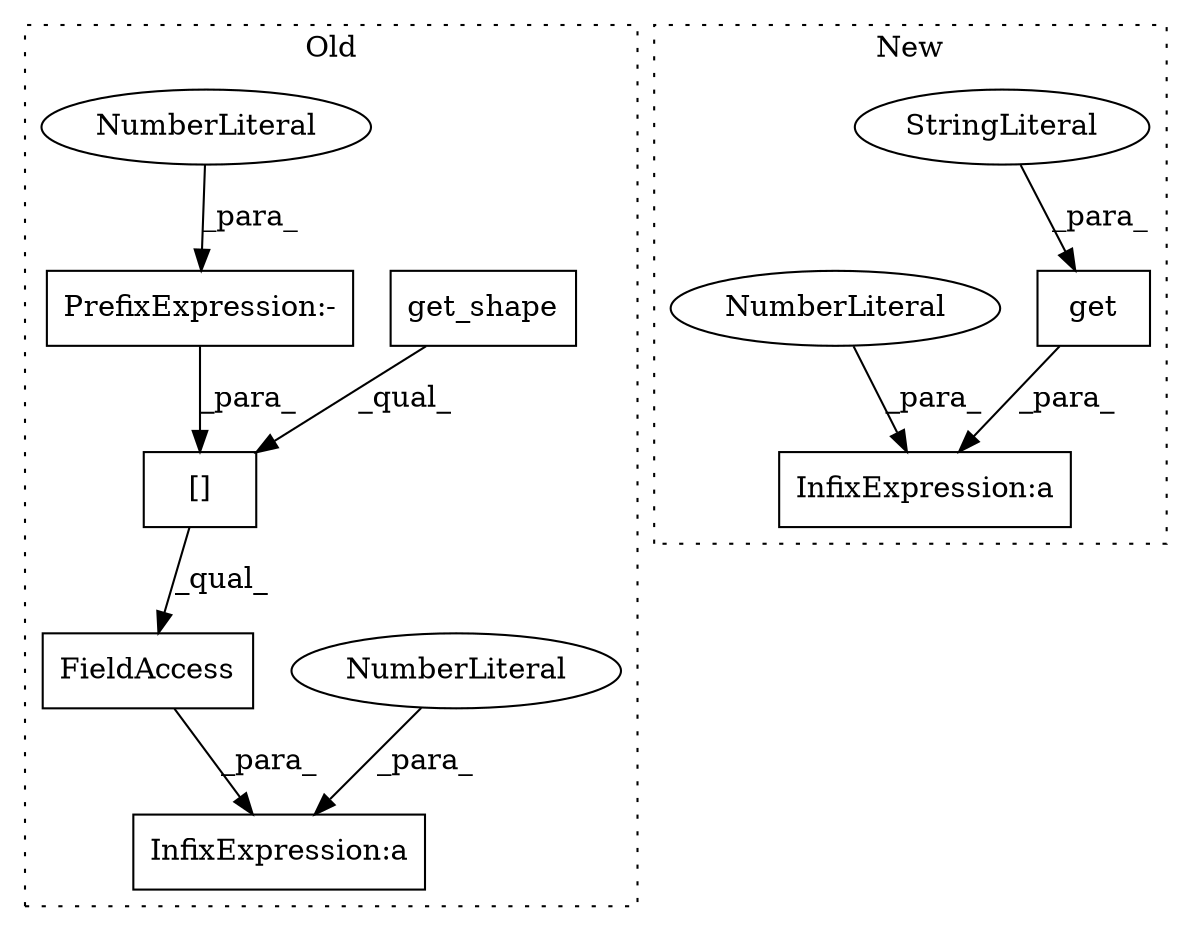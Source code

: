digraph G {
subgraph cluster0 {
1 [label="get_shape" a="32" s="2096" l="11" shape="box"];
4 [label="[]" a="2" s="2089,2110" l="19,1" shape="box"];
6 [label="InfixExpression:a" a="27" s="2117" l="3" shape="box"];
8 [label="NumberLiteral" a="34" s="2120" l="1" shape="ellipse"];
9 [label="FieldAccess" a="22" s="2089" l="28" shape="box"];
10 [label="PrefixExpression:-" a="38" s="2108" l="1" shape="box"];
11 [label="NumberLiteral" a="34" s="2109" l="1" shape="ellipse"];
label = "Old";
style="dotted";
}
subgraph cluster1 {
2 [label="get" a="32" s="2140,2157" l="4,1" shape="box"];
3 [label="StringLiteral" a="45" s="2144" l="13" shape="ellipse"];
5 [label="InfixExpression:a" a="27" s="2159" l="3" shape="box"];
7 [label="NumberLiteral" a="34" s="2162" l="1" shape="ellipse"];
label = "New";
style="dotted";
}
1 -> 4 [label="_qual_"];
2 -> 5 [label="_para_"];
3 -> 2 [label="_para_"];
4 -> 9 [label="_qual_"];
7 -> 5 [label="_para_"];
8 -> 6 [label="_para_"];
9 -> 6 [label="_para_"];
10 -> 4 [label="_para_"];
11 -> 10 [label="_para_"];
}